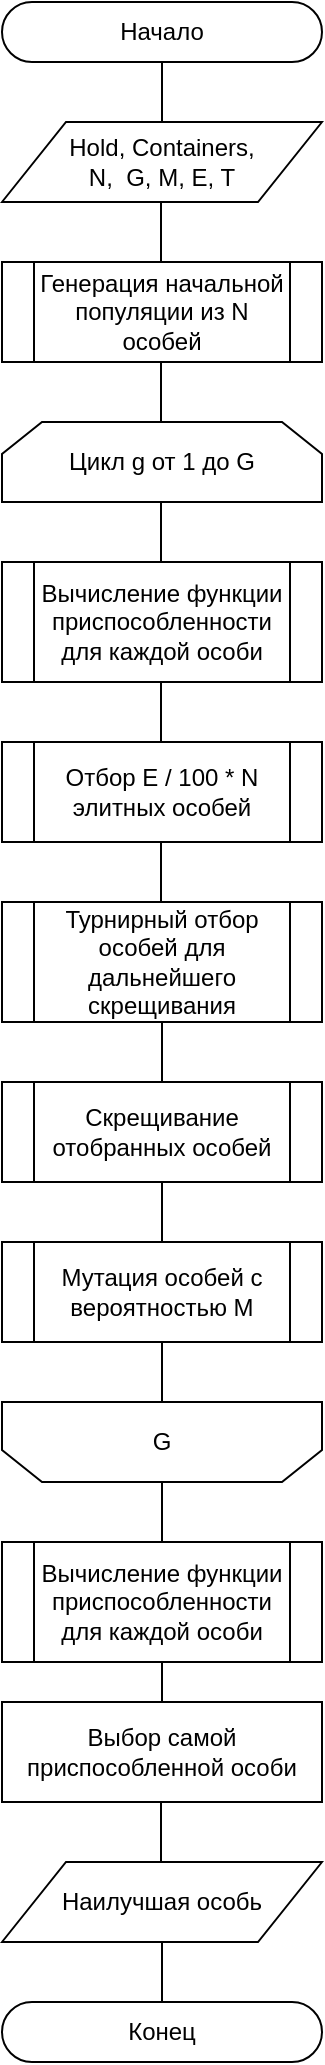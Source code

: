<mxfile version="27.0.9">
  <diagram name="Страница — 1" id="oIGkv35JSirXxDSVPZw_">
    <mxGraphModel dx="969" dy="581" grid="1" gridSize="10" guides="1" tooltips="1" connect="1" arrows="1" fold="1" page="1" pageScale="1" pageWidth="827" pageHeight="1169" math="0" shadow="0">
      <root>
        <mxCell id="0" />
        <mxCell id="1" parent="0" />
        <mxCell id="ZmkryA6pYVP38JDTjNkh-3" value="Начало" style="html=1;dashed=0;whiteSpace=wrap;shape=mxgraph.dfd.start" vertex="1" parent="1">
          <mxGeometry x="320" y="90" width="160" height="30" as="geometry" />
        </mxCell>
        <mxCell id="ZmkryA6pYVP38JDTjNkh-4" value="Hold, Containers,&lt;div&gt;&amp;nbsp;N, &amp;nbsp;G, M, E, T&amp;nbsp;&lt;/div&gt;" style="shape=parallelogram;perimeter=parallelogramPerimeter;whiteSpace=wrap;html=1;dashed=0;" vertex="1" parent="1">
          <mxGeometry x="320" y="150" width="160" height="40" as="geometry" />
        </mxCell>
        <mxCell id="ZmkryA6pYVP38JDTjNkh-7" value="Генерация начальной популяции из N особей" style="shape=process;whiteSpace=wrap;html=1;backgroundOutline=1;" vertex="1" parent="1">
          <mxGeometry x="320" y="220" width="160" height="50" as="geometry" />
        </mxCell>
        <mxCell id="ZmkryA6pYVP38JDTjNkh-9" value="Цикл g от 1 до G" style="shape=loopLimit;whiteSpace=wrap;html=1;" vertex="1" parent="1">
          <mxGeometry x="320" y="300" width="160" height="40" as="geometry" />
        </mxCell>
        <mxCell id="ZmkryA6pYVP38JDTjNkh-14" value="G" style="shape=loopLimit;whiteSpace=wrap;html=1;direction=west;" vertex="1" parent="1">
          <mxGeometry x="320" y="790" width="160" height="40" as="geometry" />
        </mxCell>
        <mxCell id="ZmkryA6pYVP38JDTjNkh-15" value="Вычисление функции приспособленности для каждой особи" style="shape=process;whiteSpace=wrap;html=1;backgroundOutline=1;" vertex="1" parent="1">
          <mxGeometry x="320" y="370" width="160" height="60" as="geometry" />
        </mxCell>
        <mxCell id="ZmkryA6pYVP38JDTjNkh-16" value="Отбор E / 100 * N элитных особей" style="shape=process;whiteSpace=wrap;html=1;backgroundOutline=1;" vertex="1" parent="1">
          <mxGeometry x="320" y="460" width="160" height="50" as="geometry" />
        </mxCell>
        <mxCell id="ZmkryA6pYVP38JDTjNkh-17" value="Турнирный отбор особей для дальнейшего скрещивания" style="shape=process;whiteSpace=wrap;html=1;backgroundOutline=1;" vertex="1" parent="1">
          <mxGeometry x="320" y="540" width="160" height="60" as="geometry" />
        </mxCell>
        <mxCell id="ZmkryA6pYVP38JDTjNkh-20" value="Cкрещивание отобранных особей" style="shape=process;whiteSpace=wrap;html=1;backgroundOutline=1;" vertex="1" parent="1">
          <mxGeometry x="320" y="630" width="160" height="50" as="geometry" />
        </mxCell>
        <mxCell id="ZmkryA6pYVP38JDTjNkh-21" value="Мутация особей с вероятностью M" style="shape=process;whiteSpace=wrap;html=1;backgroundOutline=1;" vertex="1" parent="1">
          <mxGeometry x="320" y="710" width="160" height="50" as="geometry" />
        </mxCell>
        <mxCell id="ZmkryA6pYVP38JDTjNkh-23" value="Вычисление функции приспособленности для каждой особи" style="shape=process;whiteSpace=wrap;html=1;backgroundOutline=1;" vertex="1" parent="1">
          <mxGeometry x="320" y="860" width="160" height="60" as="geometry" />
        </mxCell>
        <mxCell id="ZmkryA6pYVP38JDTjNkh-24" value="Наилучшая особь" style="shape=parallelogram;perimeter=parallelogramPerimeter;whiteSpace=wrap;html=1;dashed=0;" vertex="1" parent="1">
          <mxGeometry x="320" y="1020" width="160" height="40" as="geometry" />
        </mxCell>
        <mxCell id="ZmkryA6pYVP38JDTjNkh-25" value="Выбор самой приспособленной особи" style="rounded=0;whiteSpace=wrap;html=1;" vertex="1" parent="1">
          <mxGeometry x="320" y="940" width="160" height="50" as="geometry" />
        </mxCell>
        <mxCell id="ZmkryA6pYVP38JDTjNkh-26" value="Конец" style="html=1;dashed=0;whiteSpace=wrap;shape=mxgraph.dfd.start" vertex="1" parent="1">
          <mxGeometry x="320" y="1090" width="160" height="30" as="geometry" />
        </mxCell>
        <mxCell id="ZmkryA6pYVP38JDTjNkh-27" value="" style="endArrow=none;html=1;rounded=0;entryX=0.5;entryY=0.5;entryDx=0;entryDy=15;entryPerimeter=0;exitX=0.5;exitY=0;exitDx=0;exitDy=0;" edge="1" parent="1" source="ZmkryA6pYVP38JDTjNkh-4" target="ZmkryA6pYVP38JDTjNkh-3">
          <mxGeometry width="50" height="50" relative="1" as="geometry">
            <mxPoint x="420" y="240" as="sourcePoint" />
            <mxPoint x="470" y="190" as="targetPoint" />
          </mxGeometry>
        </mxCell>
        <mxCell id="ZmkryA6pYVP38JDTjNkh-28" value="" style="endArrow=none;html=1;rounded=0;entryX=0.5;entryY=0.5;entryDx=0;entryDy=15;entryPerimeter=0;exitX=0.5;exitY=0;exitDx=0;exitDy=0;" edge="1" parent="1">
          <mxGeometry width="50" height="50" relative="1" as="geometry">
            <mxPoint x="399.5" y="220" as="sourcePoint" />
            <mxPoint x="399.5" y="190" as="targetPoint" />
          </mxGeometry>
        </mxCell>
        <mxCell id="ZmkryA6pYVP38JDTjNkh-29" value="" style="endArrow=none;html=1;rounded=0;entryX=0.5;entryY=0.5;entryDx=0;entryDy=15;entryPerimeter=0;exitX=0.5;exitY=0;exitDx=0;exitDy=0;" edge="1" parent="1">
          <mxGeometry width="50" height="50" relative="1" as="geometry">
            <mxPoint x="399.5" y="300" as="sourcePoint" />
            <mxPoint x="399.5" y="270" as="targetPoint" />
          </mxGeometry>
        </mxCell>
        <mxCell id="ZmkryA6pYVP38JDTjNkh-30" value="" style="endArrow=none;html=1;rounded=0;entryX=0.5;entryY=0.5;entryDx=0;entryDy=15;entryPerimeter=0;exitX=0.5;exitY=0;exitDx=0;exitDy=0;" edge="1" parent="1">
          <mxGeometry width="50" height="50" relative="1" as="geometry">
            <mxPoint x="399.5" y="370" as="sourcePoint" />
            <mxPoint x="399.5" y="340" as="targetPoint" />
          </mxGeometry>
        </mxCell>
        <mxCell id="ZmkryA6pYVP38JDTjNkh-31" value="" style="endArrow=none;html=1;rounded=0;entryX=0.5;entryY=0.5;entryDx=0;entryDy=15;entryPerimeter=0;exitX=0.5;exitY=0;exitDx=0;exitDy=0;" edge="1" parent="1">
          <mxGeometry width="50" height="50" relative="1" as="geometry">
            <mxPoint x="399.5" y="460" as="sourcePoint" />
            <mxPoint x="399.5" y="430" as="targetPoint" />
          </mxGeometry>
        </mxCell>
        <mxCell id="ZmkryA6pYVP38JDTjNkh-32" value="" style="endArrow=none;html=1;rounded=0;entryX=0.5;entryY=0.5;entryDx=0;entryDy=15;entryPerimeter=0;exitX=0.5;exitY=0;exitDx=0;exitDy=0;" edge="1" parent="1">
          <mxGeometry width="50" height="50" relative="1" as="geometry">
            <mxPoint x="399.5" y="540" as="sourcePoint" />
            <mxPoint x="399.5" y="510" as="targetPoint" />
          </mxGeometry>
        </mxCell>
        <mxCell id="ZmkryA6pYVP38JDTjNkh-33" value="" style="endArrow=none;html=1;rounded=0;entryX=0.5;entryY=0.5;entryDx=0;entryDy=15;entryPerimeter=0;exitX=0.5;exitY=0;exitDx=0;exitDy=0;" edge="1" parent="1">
          <mxGeometry width="50" height="50" relative="1" as="geometry">
            <mxPoint x="400" y="630" as="sourcePoint" />
            <mxPoint x="400" y="600" as="targetPoint" />
          </mxGeometry>
        </mxCell>
        <mxCell id="ZmkryA6pYVP38JDTjNkh-34" value="" style="endArrow=none;html=1;rounded=0;entryX=0.5;entryY=0.5;entryDx=0;entryDy=15;entryPerimeter=0;exitX=0.5;exitY=0;exitDx=0;exitDy=0;" edge="1" parent="1">
          <mxGeometry width="50" height="50" relative="1" as="geometry">
            <mxPoint x="400" y="710" as="sourcePoint" />
            <mxPoint x="400" y="680" as="targetPoint" />
          </mxGeometry>
        </mxCell>
        <mxCell id="ZmkryA6pYVP38JDTjNkh-35" value="" style="endArrow=none;html=1;rounded=0;entryX=0.5;entryY=0.5;entryDx=0;entryDy=15;entryPerimeter=0;exitX=0.5;exitY=0;exitDx=0;exitDy=0;" edge="1" parent="1">
          <mxGeometry width="50" height="50" relative="1" as="geometry">
            <mxPoint x="400" y="790" as="sourcePoint" />
            <mxPoint x="400" y="760" as="targetPoint" />
          </mxGeometry>
        </mxCell>
        <mxCell id="ZmkryA6pYVP38JDTjNkh-36" value="" style="endArrow=none;html=1;rounded=0;entryX=0.5;entryY=0.5;entryDx=0;entryDy=15;entryPerimeter=0;exitX=0.5;exitY=0;exitDx=0;exitDy=0;" edge="1" parent="1">
          <mxGeometry width="50" height="50" relative="1" as="geometry">
            <mxPoint x="400" y="860" as="sourcePoint" />
            <mxPoint x="400" y="830" as="targetPoint" />
          </mxGeometry>
        </mxCell>
        <mxCell id="ZmkryA6pYVP38JDTjNkh-37" value="" style="endArrow=none;html=1;rounded=0;entryX=0.5;entryY=0.5;entryDx=0;entryDy=15;entryPerimeter=0;exitX=0.5;exitY=0;exitDx=0;exitDy=0;" edge="1" parent="1" source="ZmkryA6pYVP38JDTjNkh-25">
          <mxGeometry width="50" height="50" relative="1" as="geometry">
            <mxPoint x="400" y="930" as="sourcePoint" />
            <mxPoint x="400" y="920" as="targetPoint" />
          </mxGeometry>
        </mxCell>
        <mxCell id="ZmkryA6pYVP38JDTjNkh-38" value="" style="endArrow=none;html=1;rounded=0;entryX=0.5;entryY=0.5;entryDx=0;entryDy=15;entryPerimeter=0;exitX=0.5;exitY=0;exitDx=0;exitDy=0;" edge="1" parent="1">
          <mxGeometry width="50" height="50" relative="1" as="geometry">
            <mxPoint x="399.5" y="1020" as="sourcePoint" />
            <mxPoint x="399.5" y="990" as="targetPoint" />
          </mxGeometry>
        </mxCell>
        <mxCell id="ZmkryA6pYVP38JDTjNkh-39" value="" style="endArrow=none;html=1;rounded=0;entryX=0.5;entryY=0.5;entryDx=0;entryDy=15;entryPerimeter=0;exitX=0.5;exitY=0;exitDx=0;exitDy=0;" edge="1" parent="1">
          <mxGeometry width="50" height="50" relative="1" as="geometry">
            <mxPoint x="400" y="1090" as="sourcePoint" />
            <mxPoint x="400" y="1060" as="targetPoint" />
          </mxGeometry>
        </mxCell>
      </root>
    </mxGraphModel>
  </diagram>
</mxfile>
